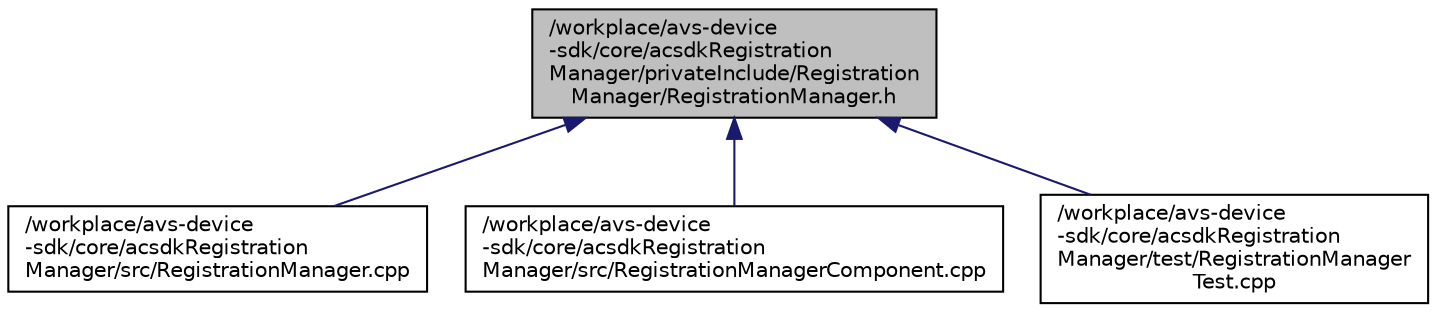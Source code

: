 digraph "/workplace/avs-device-sdk/core/acsdkRegistrationManager/privateInclude/RegistrationManager/RegistrationManager.h"
{
 // LATEX_PDF_SIZE
  edge [fontname="Helvetica",fontsize="10",labelfontname="Helvetica",labelfontsize="10"];
  node [fontname="Helvetica",fontsize="10",shape=record];
  Node1 [label="/workplace/avs-device\l-sdk/core/acsdkRegistration\lManager/privateInclude/Registration\lManager/RegistrationManager.h",height=0.2,width=0.4,color="black", fillcolor="grey75", style="filled", fontcolor="black",tooltip=" "];
  Node1 -> Node2 [dir="back",color="midnightblue",fontsize="10",style="solid",fontname="Helvetica"];
  Node2 [label="/workplace/avs-device\l-sdk/core/acsdkRegistration\lManager/src/RegistrationManager.cpp",height=0.2,width=0.4,color="black", fillcolor="white", style="filled",URL="$_registration_manager_8cpp.html",tooltip=" "];
  Node1 -> Node3 [dir="back",color="midnightblue",fontsize="10",style="solid",fontname="Helvetica"];
  Node3 [label="/workplace/avs-device\l-sdk/core/acsdkRegistration\lManager/src/RegistrationManagerComponent.cpp",height=0.2,width=0.4,color="black", fillcolor="white", style="filled",URL="$_registration_manager_component_8cpp.html",tooltip=" "];
  Node1 -> Node4 [dir="back",color="midnightblue",fontsize="10",style="solid",fontname="Helvetica"];
  Node4 [label="/workplace/avs-device\l-sdk/core/acsdkRegistration\lManager/test/RegistrationManager\lTest.cpp",height=0.2,width=0.4,color="black", fillcolor="white", style="filled",URL="$_registration_manager_test_8cpp.html",tooltip=" "];
}
